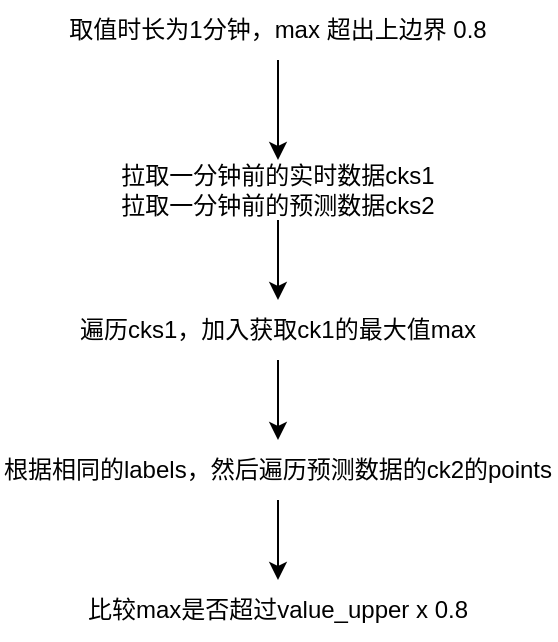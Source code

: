 <mxfile version="21.2.9" type="github">
  <diagram name="第 1 页" id="X3EYqgOOTqFWyvQvBRoP">
    <mxGraphModel dx="823" dy="544" grid="1" gridSize="10" guides="1" tooltips="1" connect="1" arrows="1" fold="1" page="1" pageScale="1" pageWidth="827" pageHeight="1169" math="0" shadow="0">
      <root>
        <mxCell id="0" />
        <mxCell id="1" parent="0" />
        <mxCell id="uLSxGME1FkIHebY0g9c3-4" value="" style="edgeStyle=orthogonalEdgeStyle;rounded=0;orthogonalLoop=1;jettySize=auto;html=1;" edge="1" parent="1" source="uLSxGME1FkIHebY0g9c3-1" target="uLSxGME1FkIHebY0g9c3-3">
          <mxGeometry relative="1" as="geometry" />
        </mxCell>
        <mxCell id="uLSxGME1FkIHebY0g9c3-1" value="取值时长为1分钟，max 超出上边界 0.8" style="text;html=1;strokeColor=none;fillColor=none;align=center;verticalAlign=middle;whiteSpace=wrap;rounded=0;" vertex="1" parent="1">
          <mxGeometry x="289" y="120" width="250" height="30" as="geometry" />
        </mxCell>
        <mxCell id="uLSxGME1FkIHebY0g9c3-6" value="" style="edgeStyle=orthogonalEdgeStyle;rounded=0;orthogonalLoop=1;jettySize=auto;html=1;" edge="1" parent="1" source="uLSxGME1FkIHebY0g9c3-3" target="uLSxGME1FkIHebY0g9c3-5">
          <mxGeometry relative="1" as="geometry" />
        </mxCell>
        <mxCell id="uLSxGME1FkIHebY0g9c3-3" value="拉取一分钟前的实时数据cks1&lt;br&gt;拉取一分钟前的预测数据cks2" style="text;html=1;strokeColor=none;fillColor=none;align=center;verticalAlign=middle;whiteSpace=wrap;rounded=0;" vertex="1" parent="1">
          <mxGeometry x="321" y="200" width="186" height="30" as="geometry" />
        </mxCell>
        <mxCell id="uLSxGME1FkIHebY0g9c3-8" value="" style="edgeStyle=orthogonalEdgeStyle;rounded=0;orthogonalLoop=1;jettySize=auto;html=1;" edge="1" parent="1" source="uLSxGME1FkIHebY0g9c3-5" target="uLSxGME1FkIHebY0g9c3-7">
          <mxGeometry relative="1" as="geometry" />
        </mxCell>
        <mxCell id="uLSxGME1FkIHebY0g9c3-5" value="遍历cks1，加入获取ck1的最大值max" style="text;html=1;strokeColor=none;fillColor=none;align=center;verticalAlign=middle;whiteSpace=wrap;rounded=0;" vertex="1" parent="1">
          <mxGeometry x="302" y="270" width="224" height="30" as="geometry" />
        </mxCell>
        <mxCell id="uLSxGME1FkIHebY0g9c3-10" value="" style="edgeStyle=orthogonalEdgeStyle;rounded=0;orthogonalLoop=1;jettySize=auto;html=1;" edge="1" parent="1" source="uLSxGME1FkIHebY0g9c3-7" target="uLSxGME1FkIHebY0g9c3-9">
          <mxGeometry relative="1" as="geometry" />
        </mxCell>
        <mxCell id="uLSxGME1FkIHebY0g9c3-7" value="根据相同的labels，然后遍历预测数据的ck2的points" style="text;html=1;strokeColor=none;fillColor=none;align=center;verticalAlign=middle;whiteSpace=wrap;rounded=0;" vertex="1" parent="1">
          <mxGeometry x="275" y="340" width="278" height="30" as="geometry" />
        </mxCell>
        <mxCell id="uLSxGME1FkIHebY0g9c3-9" value="比较max是否超过value_upper x 0.8" style="text;html=1;strokeColor=none;fillColor=none;align=center;verticalAlign=middle;whiteSpace=wrap;rounded=0;" vertex="1" parent="1">
          <mxGeometry x="317" y="410" width="194" height="30" as="geometry" />
        </mxCell>
      </root>
    </mxGraphModel>
  </diagram>
</mxfile>
